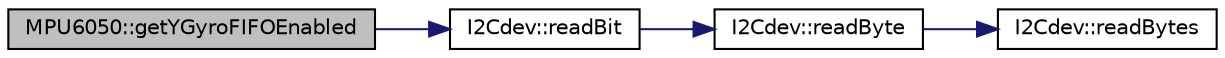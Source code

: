 digraph "MPU6050::getYGyroFIFOEnabled"
{
  edge [fontname="Helvetica",fontsize="10",labelfontname="Helvetica",labelfontsize="10"];
  node [fontname="Helvetica",fontsize="10",shape=record];
  rankdir="LR";
  Node572 [label="MPU6050::getYGyroFIFOEnabled",height=0.2,width=0.4,color="black", fillcolor="grey75", style="filled", fontcolor="black"];
  Node572 -> Node573 [color="midnightblue",fontsize="10",style="solid",fontname="Helvetica"];
  Node573 [label="I2Cdev::readBit",height=0.2,width=0.4,color="black", fillcolor="white", style="filled",URL="$class_i2_cdev.html#a9f104431c59658432e8b2f02c3e1acd6",tooltip="Read a single bit from an 8-bit device register. "];
  Node573 -> Node574 [color="midnightblue",fontsize="10",style="solid",fontname="Helvetica"];
  Node574 [label="I2Cdev::readByte",height=0.2,width=0.4,color="black", fillcolor="white", style="filled",URL="$class_i2_cdev.html#aef1db446b45660c6631fc780278ac366",tooltip="Read single byte from an 8-bit device register. "];
  Node574 -> Node575 [color="midnightblue",fontsize="10",style="solid",fontname="Helvetica"];
  Node575 [label="I2Cdev::readBytes",height=0.2,width=0.4,color="black", fillcolor="white", style="filled",URL="$class_i2_cdev.html#ae1eed9468ce4653e080bfd8481d2ac88",tooltip="Read multiple bytes from an 8-bit device register. "];
}
